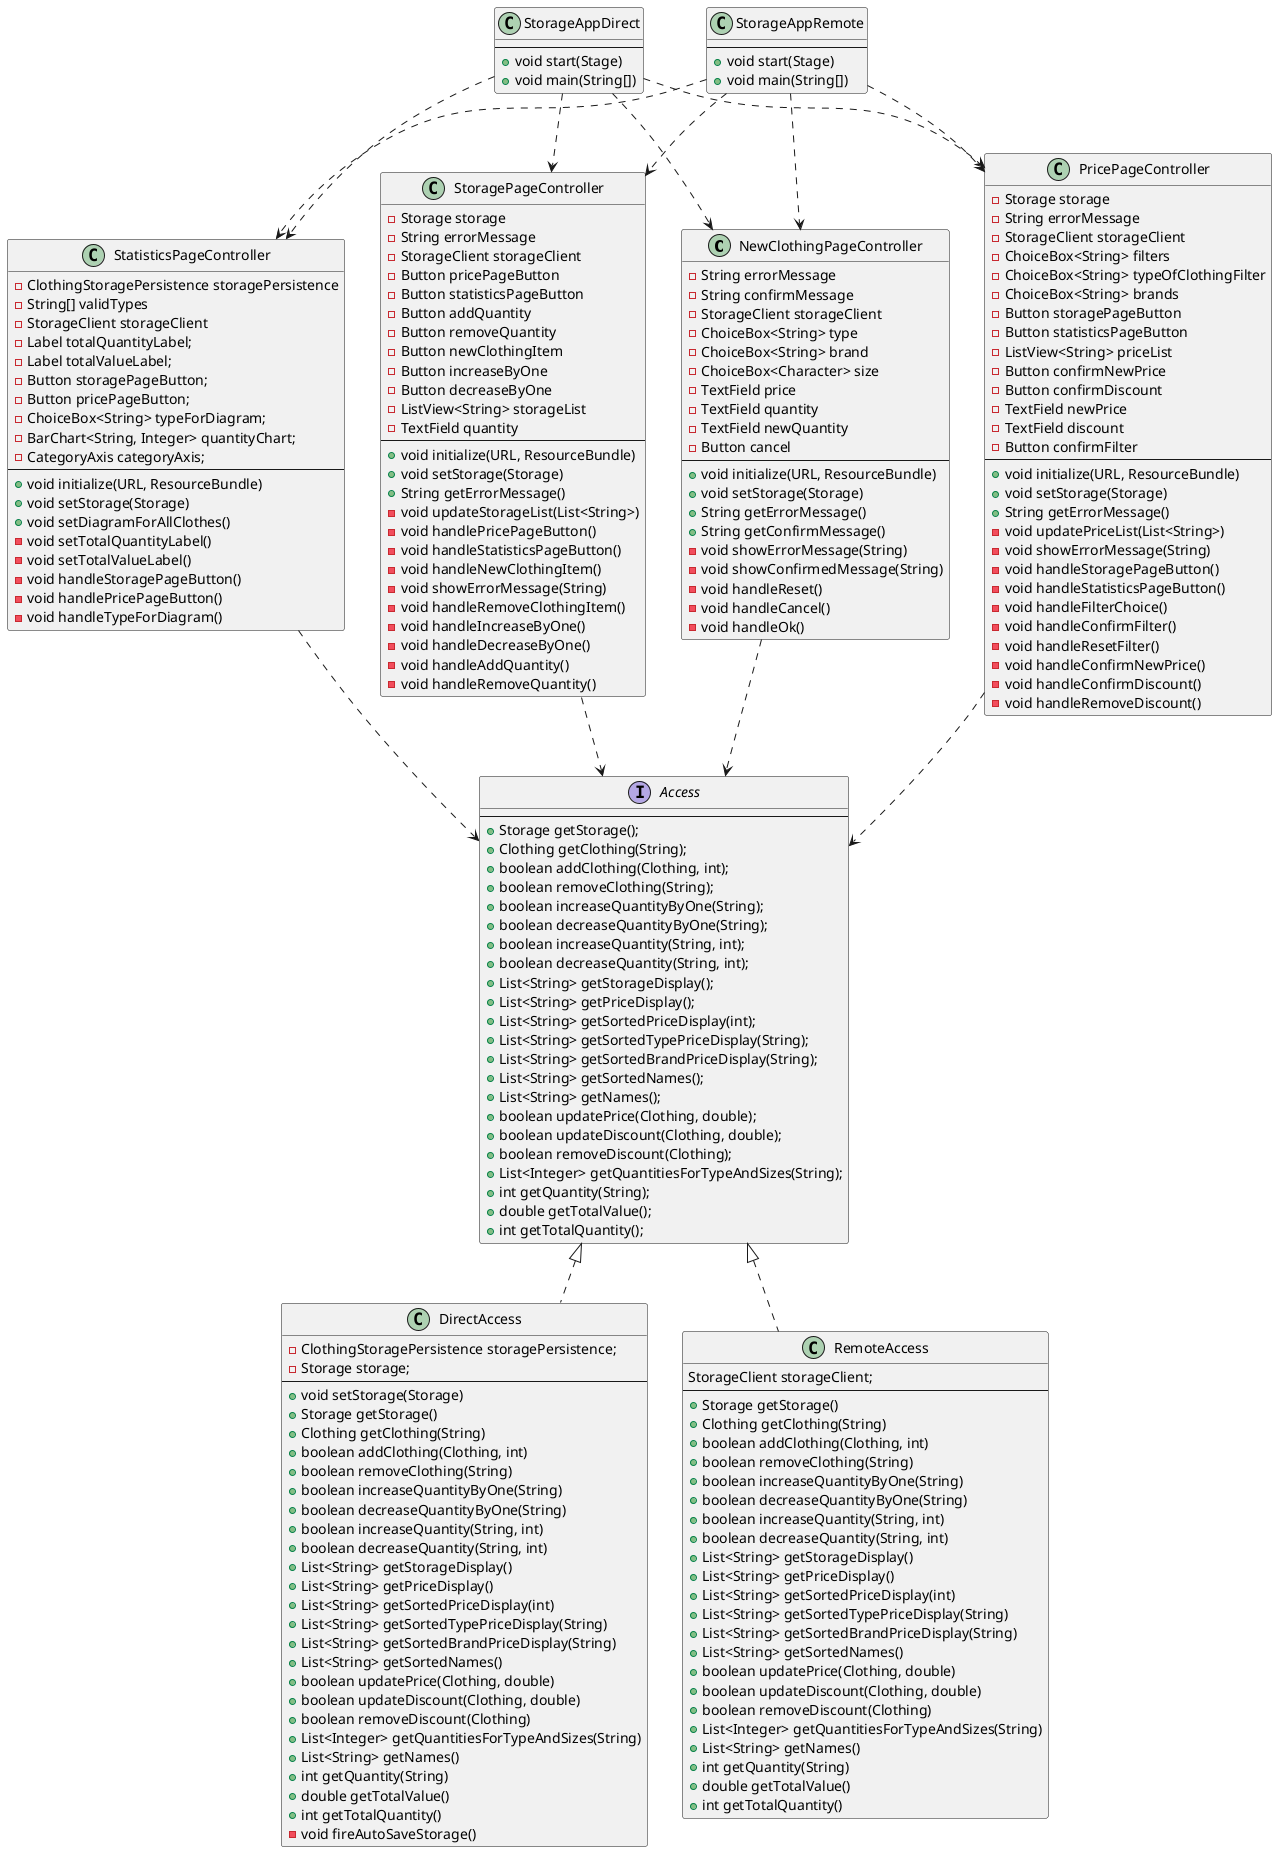 @startuml ui


class NewClothingPageController
{
    -String errorMessage
    -String confirmMessage
    -StorageClient storageClient
    -ChoiceBox<String> type
    -ChoiceBox<String> brand
    -ChoiceBox<Character> size
    -TextField price
    -TextField quantity
    -TextField newQuantity
    -Button cancel
    --
    +void initialize(URL, ResourceBundle)
    +void setStorage(Storage)
    +String getErrorMessage()
    +String getConfirmMessage()
    -void showErrorMessage(String)
    -void showConfirmedMessage(String)
    -void handleReset()
    -void handleCancel()
    -void handleOk()
}

class PricePageController
{
    -Storage storage
    -String errorMessage
    -StorageClient storageClient
    -ChoiceBox<String> filters
    -ChoiceBox<String> typeOfClothingFilter
    -ChoiceBox<String> brands
    -Button storagePageButton
    -Button statisticsPageButton
    -ListView<String> priceList
    -Button confirmNewPrice
    -Button confirmDiscount
    -TextField newPrice
    -TextField discount
    -Button confirmFilter
    --
    +void initialize(URL, ResourceBundle)
    +void setStorage(Storage)
    +String getErrorMessage()
    -void updatePriceList(List<String>)
    -void showErrorMessage(String)
    -void handleStoragePageButton()
    -void handleStatisticsPageButton()
    -void handleFilterChoice()
    -void handleConfirmFilter()
    -void handleResetFilter()
    -void handleConfirmNewPrice()
    -void handleConfirmDiscount()
    -void handleRemoveDiscount()
}

class StatisticsPageController
{
    -ClothingStoragePersistence storagePersistence
    -String[] validTypes
    -StorageClient storageClient
    -Label totalQuantityLabel;
    -Label totalValueLabel;
    -Button storagePageButton;
    -Button pricePageButton;
    -ChoiceBox<String> typeForDiagram;
    -BarChart<String, Integer> quantityChart;
    -CategoryAxis categoryAxis;
    --
    +void initialize(URL, ResourceBundle)
    +void setStorage(Storage)
    +void setDiagramForAllClothes()
    -void setTotalQuantityLabel()
    -void setTotalValueLabel()
    -void handleStoragePageButton()
    -void handlePricePageButton()
    -void handleTypeForDiagram()
}

class StoragePageController
{
    -Storage storage
    -String errorMessage
    -StorageClient storageClient
    -Button pricePageButton
    -Button statisticsPageButton
    -Button addQuantity
    -Button removeQuantity
    -Button newClothingItem
    -Button increaseByOne
    -Button decreaseByOne
    -ListView<String> storageList
    -TextField quantity
    --
    +void initialize(URL, ResourceBundle)
    +void setStorage(Storage)
    +String getErrorMessage()
    -void updateStorageList(List<String>)
    -void handlePricePageButton()
    -void handleStatisticsPageButton()
    -void handleNewClothingItem()
    -void showErrorMessage(String)
    -void handleRemoveClothingItem()
    -void handleIncreaseByOne()
    -void handleDecreaseByOne()
    -void handleAddQuantity()
    -void handleRemoveQuantity()
}


class StorageAppDirect 
{
    --
    +void start(Stage)
    +void main(String[])
}

class StorageAppRemote
{
    --
    +void start(Stage)
    +void main(String[])
}

interface Access
{
    --
    +Storage getStorage();
    +Clothing getClothing(String);
    +boolean addClothing(Clothing, int);
    +boolean removeClothing(String);
    +boolean increaseQuantityByOne(String);
    +boolean decreaseQuantityByOne(String);
    +boolean increaseQuantity(String, int);
    +boolean decreaseQuantity(String, int);
    +List<String> getStorageDisplay();
    +List<String> getPriceDisplay();
    +List<String> getSortedPriceDisplay(int);
    +List<String> getSortedTypePriceDisplay(String);
    +List<String> getSortedBrandPriceDisplay(String);
    +List<String> getSortedNames();
    +List<String> getNames();
    +boolean updatePrice(Clothing, double);
    +boolean updateDiscount(Clothing, double);
    +boolean removeDiscount(Clothing);
    +List<Integer> getQuantitiesForTypeAndSizes(String);
    +int getQuantity(String);
    +double getTotalValue();
    +int getTotalQuantity();
}

class DirectAccess
{
    -ClothingStoragePersistence storagePersistence;
    -Storage storage;
    --
    +void setStorage(Storage)
    +Storage getStorage()
    +Clothing getClothing(String)
    +boolean addClothing(Clothing, int)
    +boolean removeClothing(String)
    +boolean increaseQuantityByOne(String)
    +boolean decreaseQuantityByOne(String)
    +boolean increaseQuantity(String, int)
    +boolean decreaseQuantity(String, int)
    +List<String> getStorageDisplay()
    +List<String> getPriceDisplay()
    +List<String> getSortedPriceDisplay(int)
    +List<String> getSortedTypePriceDisplay(String)
    +List<String> getSortedBrandPriceDisplay(String)
    +List<String> getSortedNames()
    +boolean updatePrice(Clothing, double)
    +boolean updateDiscount(Clothing, double)
    +boolean removeDiscount(Clothing)
    +List<Integer> getQuantitiesForTypeAndSizes(String)
    +List<String> getNames()
    +int getQuantity(String)
    +double getTotalValue()
    +int getTotalQuantity()
    -void fireAutoSaveStorage()
}

class RemoteAccess 
{
    StorageClient storageClient;
    --
    +Storage getStorage()
    +Clothing getClothing(String)
    +boolean addClothing(Clothing, int)
    +boolean removeClothing(String)
    +boolean increaseQuantityByOne(String)
    +boolean decreaseQuantityByOne(String)
    +boolean increaseQuantity(String, int)
    +boolean decreaseQuantity(String, int)
    +List<String> getStorageDisplay()
    +List<String> getPriceDisplay()
    +List<String> getSortedPriceDisplay(int)
    +List<String> getSortedTypePriceDisplay(String)
    +List<String> getSortedBrandPriceDisplay(String)
    +List<String> getSortedNames()
    +boolean updatePrice(Clothing, double)
    +boolean updateDiscount(Clothing, double)
    +boolean removeDiscount(Clothing)
    +List<Integer> getQuantitiesForTypeAndSizes(String)
    +List<String> getNames()
    +int getQuantity(String)
    +double getTotalValue()
    +int getTotalQuantity()
}

StorageAppDirect ..> NewClothingPageController
StorageAppDirect ..> PricePageController
StorageAppDirect ..> StatisticsPageController
StorageAppDirect ..> StoragePageController

StorageAppRemote ..> NewClothingPageController
StorageAppRemote ..> PricePageController
StorageAppRemote ..> StatisticsPageController
StorageAppRemote ..> StoragePageController

Access <|.. DirectAccess
Access <|.. RemoteAccess

NewClothingPageController ..> Access
PricePageController ..> Access
StatisticsPageController ..> Access
StoragePageController ..> Access

@enduml